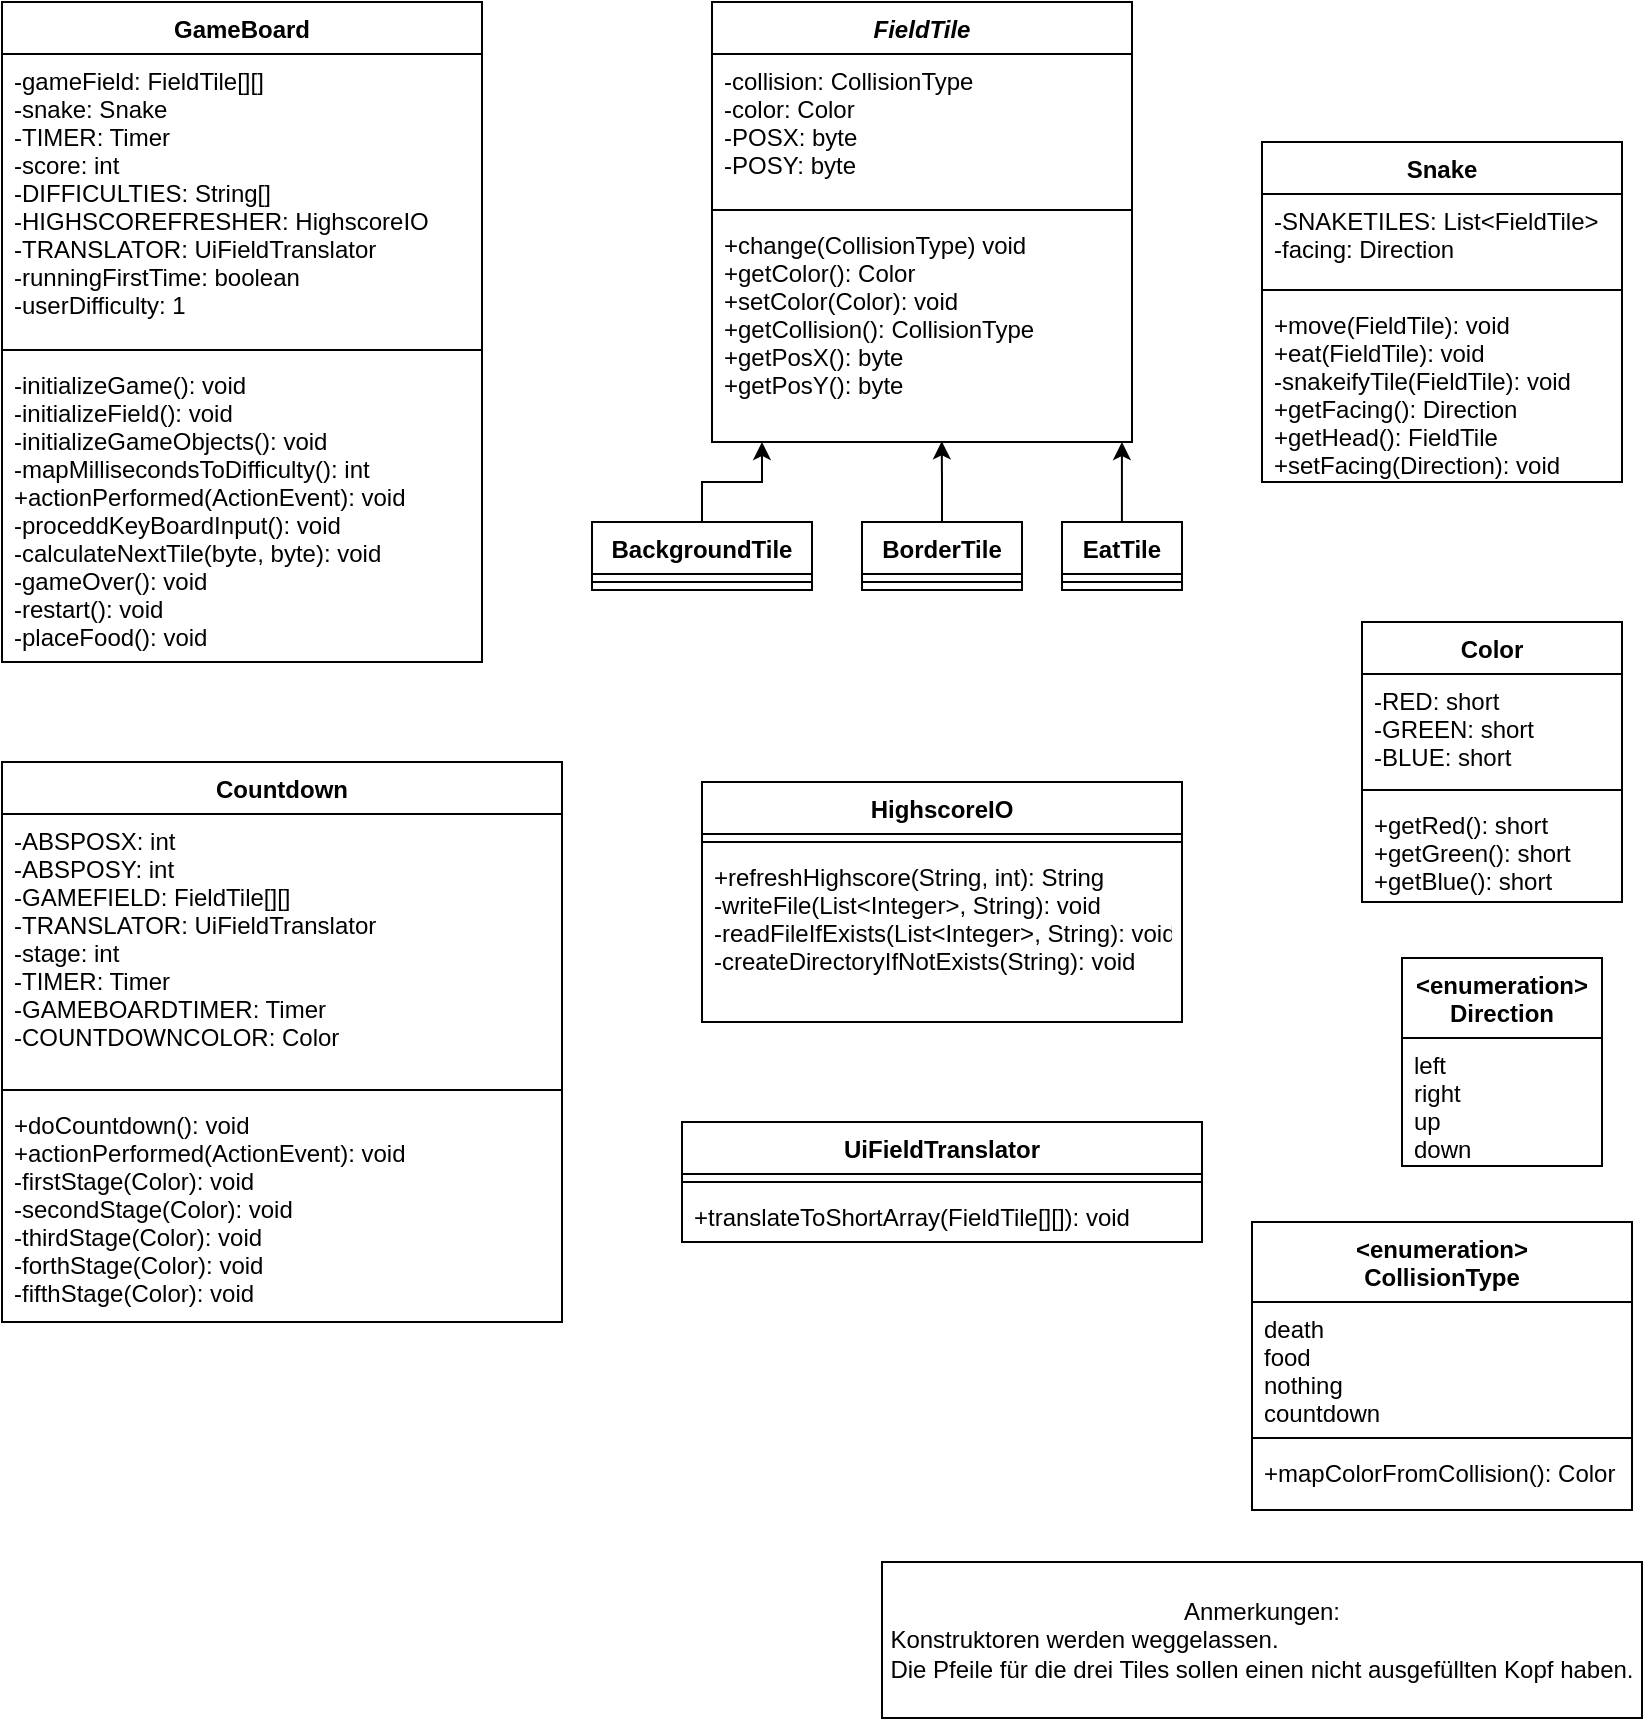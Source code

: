 <mxfile version="14.1.3" type="device"><diagram id="8FgN4f2HCbC4U5fB1cV_" name="Page-1"><mxGraphModel dx="1108" dy="393" grid="1" gridSize="10" guides="1" tooltips="1" connect="1" arrows="1" fold="1" page="1" pageScale="1" pageWidth="850" pageHeight="1100" math="0" shadow="0"><root><mxCell id="0"/><mxCell id="1" parent="0"/><mxCell id="mxitipPpH8cmEWyyH1tY-6" value="GameBoard" style="swimlane;fontStyle=1;align=center;verticalAlign=top;childLayout=stackLayout;horizontal=1;startSize=26;horizontalStack=0;resizeParent=1;resizeParentMax=0;resizeLast=0;collapsible=1;marginBottom=0;" vertex="1" parent="1"><mxGeometry x="20" y="20" width="240" height="330" as="geometry"/></mxCell><mxCell id="mxitipPpH8cmEWyyH1tY-7" value="-gameField: FieldTile[][]&#10;-snake: Snake&#10;-TIMER: Timer&#10;-score: int&#10;-DIFFICULTIES: String[]&#10;-HIGHSCOREFRESHER: HighscoreIO&#10;-TRANSLATOR: UiFieldTranslator&#10;-runningFirstTime: boolean&#10;-userDifficulty: 1&#10;" style="text;strokeColor=none;fillColor=none;align=left;verticalAlign=top;spacingLeft=4;spacingRight=4;overflow=hidden;rotatable=0;points=[[0,0.5],[1,0.5]];portConstraint=eastwest;" vertex="1" parent="mxitipPpH8cmEWyyH1tY-6"><mxGeometry y="26" width="240" height="144" as="geometry"/></mxCell><mxCell id="mxitipPpH8cmEWyyH1tY-8" value="" style="line;strokeWidth=1;fillColor=none;align=left;verticalAlign=middle;spacingTop=-1;spacingLeft=3;spacingRight=3;rotatable=0;labelPosition=right;points=[];portConstraint=eastwest;" vertex="1" parent="mxitipPpH8cmEWyyH1tY-6"><mxGeometry y="170" width="240" height="8" as="geometry"/></mxCell><mxCell id="mxitipPpH8cmEWyyH1tY-9" value="-initializeGame(): void&#10;-initializeField(): void&#10;-initializeGameObjects(): void&#10;-mapMillisecondsToDifficulty(): int&#10;+actionPerformed(ActionEvent): void&#10;-proceddKeyBoardInput(): void&#10;-calculateNextTile(byte, byte): void&#10;-gameOver(): void&#10;-restart(): void&#10;-placeFood(): void" style="text;strokeColor=none;fillColor=none;align=left;verticalAlign=top;spacingLeft=4;spacingRight=4;overflow=hidden;rotatable=0;points=[[0,0.5],[1,0.5]];portConstraint=eastwest;" vertex="1" parent="mxitipPpH8cmEWyyH1tY-6"><mxGeometry y="178" width="240" height="152" as="geometry"/></mxCell><mxCell id="mxitipPpH8cmEWyyH1tY-10" value="Snake" style="swimlane;fontStyle=1;align=center;verticalAlign=top;childLayout=stackLayout;horizontal=1;startSize=26;horizontalStack=0;resizeParent=1;resizeParentMax=0;resizeLast=0;collapsible=1;marginBottom=0;" vertex="1" parent="1"><mxGeometry x="650" y="90" width="180" height="170" as="geometry"/></mxCell><mxCell id="mxitipPpH8cmEWyyH1tY-11" value="-SNAKETILES: List&lt;FieldTile&gt;&#10;-facing: Direction" style="text;strokeColor=none;fillColor=none;align=left;verticalAlign=top;spacingLeft=4;spacingRight=4;overflow=hidden;rotatable=0;points=[[0,0.5],[1,0.5]];portConstraint=eastwest;" vertex="1" parent="mxitipPpH8cmEWyyH1tY-10"><mxGeometry y="26" width="180" height="44" as="geometry"/></mxCell><mxCell id="mxitipPpH8cmEWyyH1tY-12" value="" style="line;strokeWidth=1;fillColor=none;align=left;verticalAlign=middle;spacingTop=-1;spacingLeft=3;spacingRight=3;rotatable=0;labelPosition=right;points=[];portConstraint=eastwest;" vertex="1" parent="mxitipPpH8cmEWyyH1tY-10"><mxGeometry y="70" width="180" height="8" as="geometry"/></mxCell><mxCell id="mxitipPpH8cmEWyyH1tY-13" value="+move(FieldTile): void&#10;+eat(FieldTile): void&#10;-snakeifyTile(FieldTile): void&#10;+getFacing(): Direction&#10;+getHead(): FieldTile&#10;+setFacing(Direction): void" style="text;strokeColor=none;fillColor=none;align=left;verticalAlign=top;spacingLeft=4;spacingRight=4;overflow=hidden;rotatable=0;points=[[0,0.5],[1,0.5]];portConstraint=eastwest;" vertex="1" parent="mxitipPpH8cmEWyyH1tY-10"><mxGeometry y="78" width="180" height="92" as="geometry"/></mxCell><mxCell id="mxitipPpH8cmEWyyH1tY-18" value="&lt;enumeration&gt;&#10;Direction" style="swimlane;fontStyle=1;childLayout=stackLayout;horizontal=1;startSize=40;fillColor=none;horizontalStack=0;resizeParent=1;resizeParentMax=0;resizeLast=0;collapsible=1;marginBottom=0;" vertex="1" parent="1"><mxGeometry x="720" y="498" width="100" height="104" as="geometry"><mxRectangle x="230" y="300" width="110" height="30" as="alternateBounds"/></mxGeometry></mxCell><mxCell id="mxitipPpH8cmEWyyH1tY-19" value="left&#10;right&#10;up&#10;down" style="text;strokeColor=none;fillColor=none;align=left;verticalAlign=top;spacingLeft=4;spacingRight=4;overflow=hidden;rotatable=0;points=[[0,0.5],[1,0.5]];portConstraint=eastwest;" vertex="1" parent="mxitipPpH8cmEWyyH1tY-18"><mxGeometry y="40" width="100" height="64" as="geometry"/></mxCell><mxCell id="mxitipPpH8cmEWyyH1tY-22" value="HighscoreIO" style="swimlane;fontStyle=1;align=center;verticalAlign=top;childLayout=stackLayout;horizontal=1;startSize=26;horizontalStack=0;resizeParent=1;resizeParentMax=0;resizeLast=0;collapsible=1;marginBottom=0;" vertex="1" parent="1"><mxGeometry x="370" y="410" width="240" height="120" as="geometry"/></mxCell><mxCell id="mxitipPpH8cmEWyyH1tY-24" value="" style="line;strokeWidth=1;fillColor=none;align=left;verticalAlign=middle;spacingTop=-1;spacingLeft=3;spacingRight=3;rotatable=0;labelPosition=right;points=[];portConstraint=eastwest;" vertex="1" parent="mxitipPpH8cmEWyyH1tY-22"><mxGeometry y="26" width="240" height="8" as="geometry"/></mxCell><mxCell id="mxitipPpH8cmEWyyH1tY-25" value="+refreshHighscore(String, int): String&#10;-writeFile(List&lt;Integer&gt;, String): void&#10;-readFileIfExists(List&lt;Integer&gt;, String): void&#10;-createDirectoryIfNotExists(String): void" style="text;strokeColor=none;fillColor=none;align=left;verticalAlign=top;spacingLeft=4;spacingRight=4;overflow=hidden;rotatable=0;points=[[0,0.5],[1,0.5]];portConstraint=eastwest;" vertex="1" parent="mxitipPpH8cmEWyyH1tY-22"><mxGeometry y="34" width="240" height="86" as="geometry"/></mxCell><mxCell id="mxitipPpH8cmEWyyH1tY-26" value="UiFieldTranslator" style="swimlane;fontStyle=1;align=center;verticalAlign=top;childLayout=stackLayout;horizontal=1;startSize=26;horizontalStack=0;resizeParent=1;resizeParentMax=0;resizeLast=0;collapsible=1;marginBottom=0;" vertex="1" parent="1"><mxGeometry x="360" y="580" width="260" height="60" as="geometry"/></mxCell><mxCell id="mxitipPpH8cmEWyyH1tY-27" value="" style="line;strokeWidth=1;fillColor=none;align=left;verticalAlign=middle;spacingTop=-1;spacingLeft=3;spacingRight=3;rotatable=0;labelPosition=right;points=[];portConstraint=eastwest;" vertex="1" parent="mxitipPpH8cmEWyyH1tY-26"><mxGeometry y="26" width="260" height="8" as="geometry"/></mxCell><mxCell id="mxitipPpH8cmEWyyH1tY-28" value="+translateToShortArray(FieldTile[][]): void" style="text;strokeColor=none;fillColor=none;align=left;verticalAlign=top;spacingLeft=4;spacingRight=4;overflow=hidden;rotatable=0;points=[[0,0.5],[1,0.5]];portConstraint=eastwest;" vertex="1" parent="mxitipPpH8cmEWyyH1tY-26"><mxGeometry y="34" width="260" height="26" as="geometry"/></mxCell><mxCell id="mxitipPpH8cmEWyyH1tY-29" value="Countdown" style="swimlane;fontStyle=1;align=center;verticalAlign=top;childLayout=stackLayout;horizontal=1;startSize=26;horizontalStack=0;resizeParent=1;resizeParentMax=0;resizeLast=0;collapsible=1;marginBottom=0;" vertex="1" parent="1"><mxGeometry x="20" y="400" width="280" height="280" as="geometry"/></mxCell><mxCell id="mxitipPpH8cmEWyyH1tY-30" value="-ABSPOSX: int&#10;-ABSPOSY: int&#10;-GAMEFIELD: FieldTile[][]&#10;-TRANSLATOR: UiFieldTranslator&#10;-stage: int&#10;-TIMER: Timer&#10;-GAMEBOARDTIMER: Timer&#10;-COUNTDOWNCOLOR: Color" style="text;strokeColor=none;fillColor=none;align=left;verticalAlign=top;spacingLeft=4;spacingRight=4;overflow=hidden;rotatable=0;points=[[0,0.5],[1,0.5]];portConstraint=eastwest;" vertex="1" parent="mxitipPpH8cmEWyyH1tY-29"><mxGeometry y="26" width="280" height="134" as="geometry"/></mxCell><mxCell id="mxitipPpH8cmEWyyH1tY-31" value="" style="line;strokeWidth=1;fillColor=none;align=left;verticalAlign=middle;spacingTop=-1;spacingLeft=3;spacingRight=3;rotatable=0;labelPosition=right;points=[];portConstraint=eastwest;" vertex="1" parent="mxitipPpH8cmEWyyH1tY-29"><mxGeometry y="160" width="280" height="8" as="geometry"/></mxCell><mxCell id="mxitipPpH8cmEWyyH1tY-32" value="+doCountdown(): void&#10;+actionPerformed(ActionEvent): void&#10;-firstStage(Color): void&#10;-secondStage(Color): void&#10;-thirdStage(Color): void&#10;-forthStage(Color): void&#10;-fifthStage(Color): void" style="text;strokeColor=none;fillColor=none;align=left;verticalAlign=top;spacingLeft=4;spacingRight=4;overflow=hidden;rotatable=0;points=[[0,0.5],[1,0.5]];portConstraint=eastwest;" vertex="1" parent="mxitipPpH8cmEWyyH1tY-29"><mxGeometry y="168" width="280" height="112" as="geometry"/></mxCell><mxCell id="mxitipPpH8cmEWyyH1tY-33" value="FieldTile" style="swimlane;fontStyle=3;align=center;verticalAlign=top;childLayout=stackLayout;horizontal=1;startSize=26;horizontalStack=0;resizeParent=1;resizeParentMax=0;resizeLast=0;collapsible=1;marginBottom=0;" vertex="1" parent="1"><mxGeometry x="375" y="20" width="210" height="220" as="geometry"/></mxCell><mxCell id="mxitipPpH8cmEWyyH1tY-34" value="-collision: CollisionType&#10;-color: Color&#10;-POSX: byte&#10;-POSY: byte" style="text;strokeColor=none;fillColor=none;align=left;verticalAlign=top;spacingLeft=4;spacingRight=4;overflow=hidden;rotatable=0;points=[[0,0.5],[1,0.5]];portConstraint=eastwest;" vertex="1" parent="mxitipPpH8cmEWyyH1tY-33"><mxGeometry y="26" width="210" height="74" as="geometry"/></mxCell><mxCell id="mxitipPpH8cmEWyyH1tY-35" value="" style="line;strokeWidth=1;fillColor=none;align=left;verticalAlign=middle;spacingTop=-1;spacingLeft=3;spacingRight=3;rotatable=0;labelPosition=right;points=[];portConstraint=eastwest;" vertex="1" parent="mxitipPpH8cmEWyyH1tY-33"><mxGeometry y="100" width="210" height="8" as="geometry"/></mxCell><mxCell id="mxitipPpH8cmEWyyH1tY-36" value="+change(CollisionType) void&#10;+getColor(): Color&#10;+setColor(Color): void&#10;+getCollision(): CollisionType&#10;+getPosX(): byte&#10;+getPosY(): byte" style="text;strokeColor=none;fillColor=none;align=left;verticalAlign=top;spacingLeft=4;spacingRight=4;overflow=hidden;rotatable=0;points=[[0,0.5],[1,0.5]];portConstraint=eastwest;" vertex="1" parent="mxitipPpH8cmEWyyH1tY-33"><mxGeometry y="108" width="210" height="112" as="geometry"/></mxCell><mxCell id="mxitipPpH8cmEWyyH1tY-37" value="Color" style="swimlane;fontStyle=1;align=center;verticalAlign=top;childLayout=stackLayout;horizontal=1;startSize=26;horizontalStack=0;resizeParent=1;resizeParentMax=0;resizeLast=0;collapsible=1;marginBottom=0;" vertex="1" parent="1"><mxGeometry x="700" y="330" width="130" height="140" as="geometry"/></mxCell><mxCell id="mxitipPpH8cmEWyyH1tY-38" value="-RED: short&#10;-GREEN: short&#10;-BLUE: short" style="text;strokeColor=none;fillColor=none;align=left;verticalAlign=top;spacingLeft=4;spacingRight=4;overflow=hidden;rotatable=0;points=[[0,0.5],[1,0.5]];portConstraint=eastwest;" vertex="1" parent="mxitipPpH8cmEWyyH1tY-37"><mxGeometry y="26" width="130" height="54" as="geometry"/></mxCell><mxCell id="mxitipPpH8cmEWyyH1tY-39" value="" style="line;strokeWidth=1;fillColor=none;align=left;verticalAlign=middle;spacingTop=-1;spacingLeft=3;spacingRight=3;rotatable=0;labelPosition=right;points=[];portConstraint=eastwest;" vertex="1" parent="mxitipPpH8cmEWyyH1tY-37"><mxGeometry y="80" width="130" height="8" as="geometry"/></mxCell><mxCell id="mxitipPpH8cmEWyyH1tY-40" value="+getRed(): short&#10;+getGreen(): short&#10;+getBlue(): short" style="text;strokeColor=none;fillColor=none;align=left;verticalAlign=top;spacingLeft=4;spacingRight=4;overflow=hidden;rotatable=0;points=[[0,0.5],[1,0.5]];portConstraint=eastwest;" vertex="1" parent="mxitipPpH8cmEWyyH1tY-37"><mxGeometry y="88" width="130" height="52" as="geometry"/></mxCell><mxCell id="mxitipPpH8cmEWyyH1tY-41" value="Anmerkungen:&lt;br&gt;&lt;div style=&quot;text-align: left&quot;&gt;&lt;span&gt;Konstruktoren werden weggelassen.&lt;/span&gt;&lt;/div&gt;&lt;div style=&quot;text-align: left&quot;&gt;&lt;span&gt;Die Pfeile für die drei Tiles sollen einen nicht ausgefüllten Kopf haben.&lt;/span&gt;&lt;/div&gt;" style="rounded=0;whiteSpace=wrap;html=1;" vertex="1" parent="1"><mxGeometry x="460" y="800" width="380" height="78" as="geometry"/></mxCell><mxCell id="mxitipPpH8cmEWyyH1tY-42" value="&lt;enumeration&gt;&#10;CollisionType" style="swimlane;fontStyle=1;align=center;verticalAlign=top;childLayout=stackLayout;horizontal=1;startSize=40;horizontalStack=0;resizeParent=1;resizeParentMax=0;resizeLast=0;collapsible=1;marginBottom=0;" vertex="1" parent="1"><mxGeometry x="645" y="630" width="190" height="144" as="geometry"/></mxCell><mxCell id="mxitipPpH8cmEWyyH1tY-43" value="death&#10;food&#10;nothing&#10;countdown" style="text;strokeColor=none;fillColor=none;align=left;verticalAlign=top;spacingLeft=4;spacingRight=4;overflow=hidden;rotatable=0;points=[[0,0.5],[1,0.5]];portConstraint=eastwest;" vertex="1" parent="mxitipPpH8cmEWyyH1tY-42"><mxGeometry y="40" width="190" height="64" as="geometry"/></mxCell><mxCell id="mxitipPpH8cmEWyyH1tY-44" value="" style="line;strokeWidth=1;fillColor=none;align=left;verticalAlign=middle;spacingTop=-1;spacingLeft=3;spacingRight=3;rotatable=0;labelPosition=right;points=[];portConstraint=eastwest;" vertex="1" parent="mxitipPpH8cmEWyyH1tY-42"><mxGeometry y="104" width="190" height="8" as="geometry"/></mxCell><mxCell id="mxitipPpH8cmEWyyH1tY-45" value="+mapColorFromCollision(): Color" style="text;strokeColor=none;fillColor=none;align=left;verticalAlign=top;spacingLeft=4;spacingRight=4;overflow=hidden;rotatable=0;points=[[0,0.5],[1,0.5]];portConstraint=eastwest;" vertex="1" parent="mxitipPpH8cmEWyyH1tY-42"><mxGeometry y="112" width="190" height="32" as="geometry"/></mxCell><mxCell id="mxitipPpH8cmEWyyH1tY-67" style="edgeStyle=orthogonalEdgeStyle;rounded=0;orthogonalLoop=1;jettySize=auto;html=1;entryX=0.119;entryY=1;entryDx=0;entryDy=0;entryPerimeter=0;" edge="1" parent="1" source="mxitipPpH8cmEWyyH1tY-46" target="mxitipPpH8cmEWyyH1tY-36"><mxGeometry relative="1" as="geometry"/></mxCell><mxCell id="mxitipPpH8cmEWyyH1tY-46" value="BackgroundTile" style="swimlane;fontStyle=1;align=center;verticalAlign=top;childLayout=stackLayout;horizontal=1;startSize=26;horizontalStack=0;resizeParent=1;resizeParentMax=0;resizeLast=0;collapsible=1;marginBottom=0;" vertex="1" parent="1"><mxGeometry x="315" y="280" width="110" height="34" as="geometry"/></mxCell><mxCell id="mxitipPpH8cmEWyyH1tY-48" value="" style="line;strokeWidth=1;fillColor=none;align=left;verticalAlign=middle;spacingTop=-1;spacingLeft=3;spacingRight=3;rotatable=0;labelPosition=right;points=[];portConstraint=eastwest;" vertex="1" parent="mxitipPpH8cmEWyyH1tY-46"><mxGeometry y="26" width="110" height="8" as="geometry"/></mxCell><mxCell id="mxitipPpH8cmEWyyH1tY-64" style="edgeStyle=orthogonalEdgeStyle;rounded=0;orthogonalLoop=1;jettySize=auto;html=1;entryX=0.547;entryY=0.997;entryDx=0;entryDy=0;entryPerimeter=0;" edge="1" parent="1" source="mxitipPpH8cmEWyyH1tY-50" target="mxitipPpH8cmEWyyH1tY-36"><mxGeometry relative="1" as="geometry"><mxPoint x="500" y="250" as="targetPoint"/></mxGeometry></mxCell><mxCell id="mxitipPpH8cmEWyyH1tY-50" value="BorderTile" style="swimlane;fontStyle=1;align=center;verticalAlign=top;childLayout=stackLayout;horizontal=1;startSize=26;horizontalStack=0;resizeParent=1;resizeParentMax=0;resizeLast=0;collapsible=1;marginBottom=0;" vertex="1" parent="1"><mxGeometry x="450" y="280" width="80" height="34" as="geometry"/></mxCell><mxCell id="mxitipPpH8cmEWyyH1tY-51" value="" style="line;strokeWidth=1;fillColor=none;align=left;verticalAlign=middle;spacingTop=-1;spacingLeft=3;spacingRight=3;rotatable=0;labelPosition=right;points=[];portConstraint=eastwest;" vertex="1" parent="mxitipPpH8cmEWyyH1tY-50"><mxGeometry y="26" width="80" height="8" as="geometry"/></mxCell><mxCell id="mxitipPpH8cmEWyyH1tY-66" style="edgeStyle=orthogonalEdgeStyle;rounded=0;orthogonalLoop=1;jettySize=auto;html=1;entryX=0.976;entryY=1;entryDx=0;entryDy=0;entryPerimeter=0;" edge="1" parent="1" source="mxitipPpH8cmEWyyH1tY-52" target="mxitipPpH8cmEWyyH1tY-36"><mxGeometry relative="1" as="geometry"/></mxCell><mxCell id="mxitipPpH8cmEWyyH1tY-52" value="EatTile" style="swimlane;fontStyle=1;align=center;verticalAlign=top;childLayout=stackLayout;horizontal=1;startSize=26;horizontalStack=0;resizeParent=1;resizeParentMax=0;resizeLast=0;collapsible=1;marginBottom=0;" vertex="1" parent="1"><mxGeometry x="550" y="280" width="60" height="34" as="geometry"/></mxCell><mxCell id="mxitipPpH8cmEWyyH1tY-53" value="" style="line;strokeWidth=1;fillColor=none;align=left;verticalAlign=middle;spacingTop=-1;spacingLeft=3;spacingRight=3;rotatable=0;labelPosition=right;points=[];portConstraint=eastwest;" vertex="1" parent="mxitipPpH8cmEWyyH1tY-52"><mxGeometry y="26" width="60" height="8" as="geometry"/></mxCell></root></mxGraphModel></diagram></mxfile>